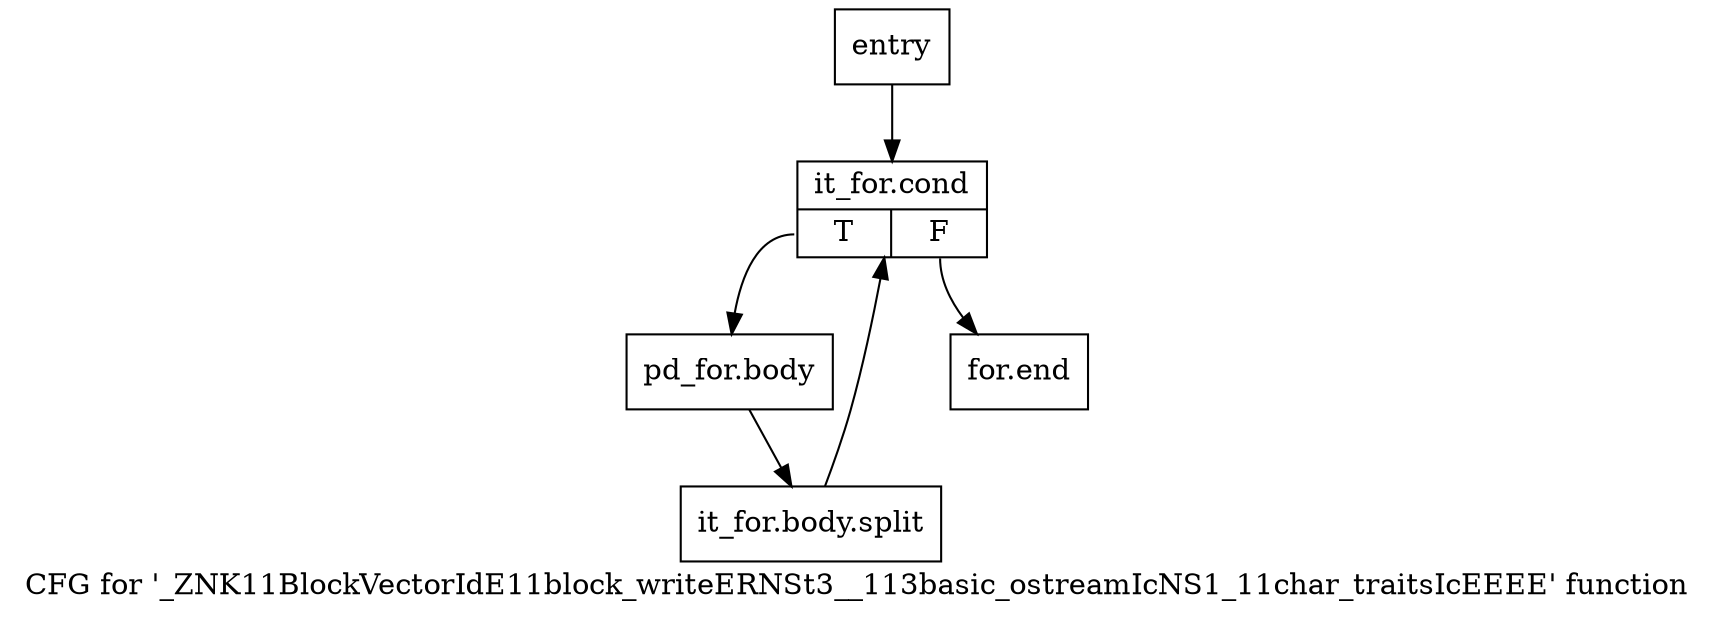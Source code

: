 digraph "CFG for '_ZNK11BlockVectorIdE11block_writeERNSt3__113basic_ostreamIcNS1_11char_traitsIcEEEE' function" {
	label="CFG for '_ZNK11BlockVectorIdE11block_writeERNSt3__113basic_ostreamIcNS1_11char_traitsIcEEEE' function";

	Node0x2ecbd70 [shape=record,label="{entry}"];
	Node0x2ecbd70 -> Node0x2ecbdc0;
	Node0x2ecbdc0 [shape=record,label="{it_for.cond|{<s0>T|<s1>F}}"];
	Node0x2ecbdc0:s0 -> Node0x2ecc230;
	Node0x2ecbdc0:s1 -> Node0x2ecc280;
	Node0x2ecc230 [shape=record,label="{pd_for.body}"];
	Node0x2ecc230 -> Node0x7e77b50;
	Node0x7e77b50 [shape=record,label="{it_for.body.split}"];
	Node0x7e77b50 -> Node0x2ecbdc0;
	Node0x2ecc280 [shape=record,label="{for.end}"];
}
